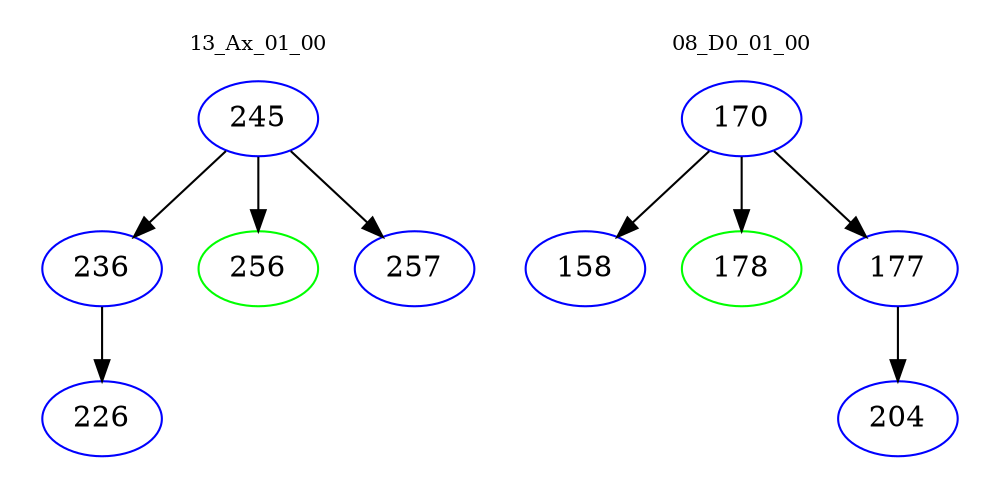 digraph{
subgraph cluster_0 {
color = white
label = "13_Ax_01_00";
fontsize=10;
T0_245 [label="245", color="blue"]
T0_245 -> T0_236 [color="black"]
T0_236 [label="236", color="blue"]
T0_236 -> T0_226 [color="black"]
T0_226 [label="226", color="blue"]
T0_245 -> T0_256 [color="black"]
T0_256 [label="256", color="green"]
T0_245 -> T0_257 [color="black"]
T0_257 [label="257", color="blue"]
}
subgraph cluster_1 {
color = white
label = "08_D0_01_00";
fontsize=10;
T1_170 [label="170", color="blue"]
T1_170 -> T1_158 [color="black"]
T1_158 [label="158", color="blue"]
T1_170 -> T1_178 [color="black"]
T1_178 [label="178", color="green"]
T1_170 -> T1_177 [color="black"]
T1_177 [label="177", color="blue"]
T1_177 -> T1_204 [color="black"]
T1_204 [label="204", color="blue"]
}
}
